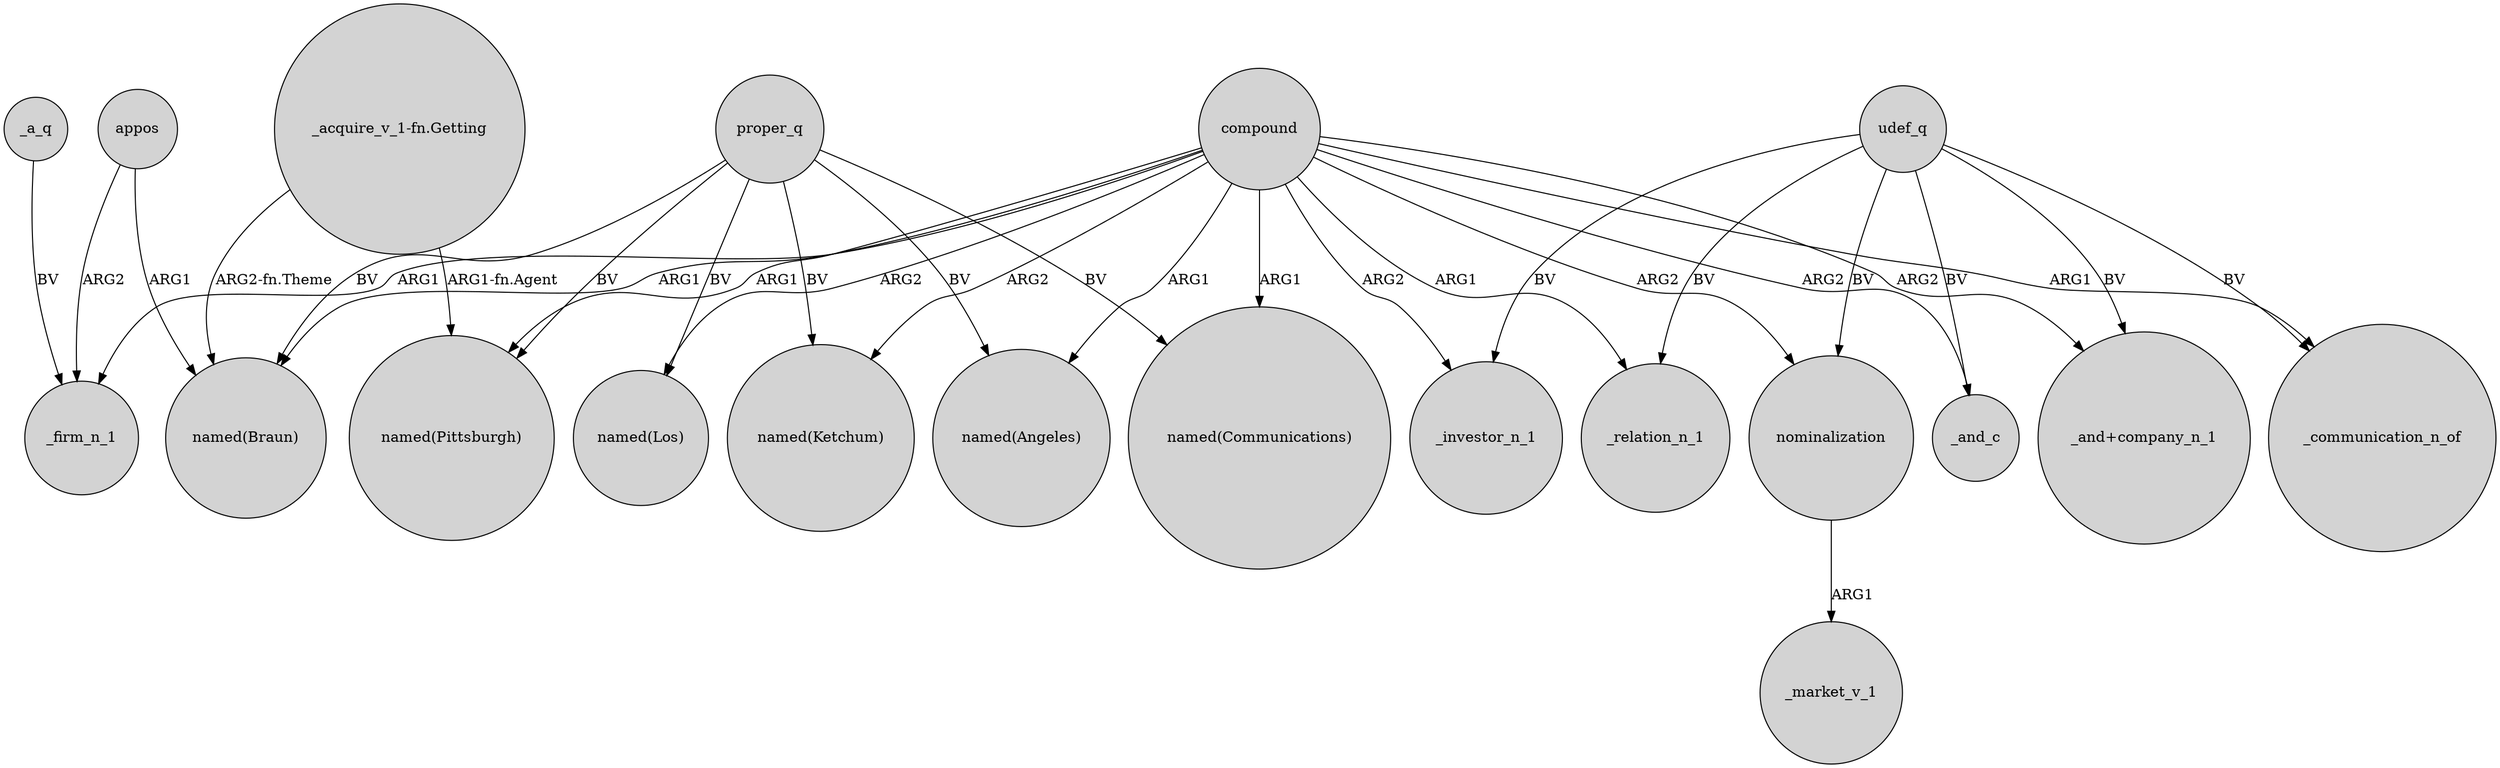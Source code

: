 digraph {
	node [shape=circle style=filled]
	compound -> "named(Pittsburgh)" [label=ARG1]
	appos -> _firm_n_1 [label=ARG2]
	udef_q -> _investor_n_1 [label=BV]
	compound -> "named(Los)" [label=ARG2]
	"_acquire_v_1-fn.Getting" -> "named(Pittsburgh)" [label="ARG1-fn.Agent"]
	nominalization -> _market_v_1 [label=ARG1]
	proper_q -> "named(Los)" [label=BV]
	proper_q -> "named(Communications)" [label=BV]
	_a_q -> _firm_n_1 [label=BV]
	compound -> "named(Ketchum)" [label=ARG2]
	compound -> _investor_n_1 [label=ARG2]
	compound -> nominalization [label=ARG2]
	compound -> "named(Angeles)" [label=ARG1]
	"_acquire_v_1-fn.Getting" -> "named(Braun)" [label="ARG2-fn.Theme"]
	compound -> "named(Communications)" [label=ARG1]
	compound -> _and_c [label=ARG2]
	compound -> "_and+company_n_1" [label=ARG2]
	compound -> "named(Braun)" [label=ARG1]
	udef_q -> _communication_n_of [label=BV]
	appos -> "named(Braun)" [label=ARG1]
	compound -> _firm_n_1 [label=ARG1]
	compound -> _communication_n_of [label=ARG1]
	udef_q -> nominalization [label=BV]
	udef_q -> _relation_n_1 [label=BV]
	udef_q -> "_and+company_n_1" [label=BV]
	proper_q -> "named(Angeles)" [label=BV]
	proper_q -> "named(Ketchum)" [label=BV]
	proper_q -> "named(Braun)" [label=BV]
	udef_q -> _and_c [label=BV]
	proper_q -> "named(Pittsburgh)" [label=BV]
	compound -> _relation_n_1 [label=ARG1]
}
